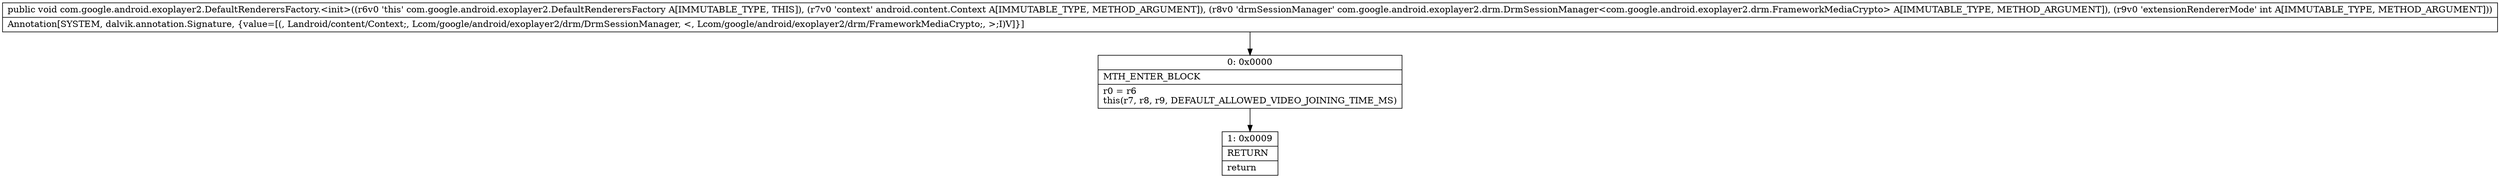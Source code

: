 digraph "CFG forcom.google.android.exoplayer2.DefaultRenderersFactory.\<init\>(Landroid\/content\/Context;Lcom\/google\/android\/exoplayer2\/drm\/DrmSessionManager;I)V" {
Node_0 [shape=record,label="{0\:\ 0x0000|MTH_ENTER_BLOCK\l|r0 = r6\lthis(r7, r8, r9, DEFAULT_ALLOWED_VIDEO_JOINING_TIME_MS)\l}"];
Node_1 [shape=record,label="{1\:\ 0x0009|RETURN\l|return\l}"];
MethodNode[shape=record,label="{public void com.google.android.exoplayer2.DefaultRenderersFactory.\<init\>((r6v0 'this' com.google.android.exoplayer2.DefaultRenderersFactory A[IMMUTABLE_TYPE, THIS]), (r7v0 'context' android.content.Context A[IMMUTABLE_TYPE, METHOD_ARGUMENT]), (r8v0 'drmSessionManager' com.google.android.exoplayer2.drm.DrmSessionManager\<com.google.android.exoplayer2.drm.FrameworkMediaCrypto\> A[IMMUTABLE_TYPE, METHOD_ARGUMENT]), (r9v0 'extensionRendererMode' int A[IMMUTABLE_TYPE, METHOD_ARGUMENT]))  | Annotation[SYSTEM, dalvik.annotation.Signature, \{value=[(, Landroid\/content\/Context;, Lcom\/google\/android\/exoplayer2\/drm\/DrmSessionManager, \<, Lcom\/google\/android\/exoplayer2\/drm\/FrameworkMediaCrypto;, \>;I)V]\}]\l}"];
MethodNode -> Node_0;
Node_0 -> Node_1;
}

